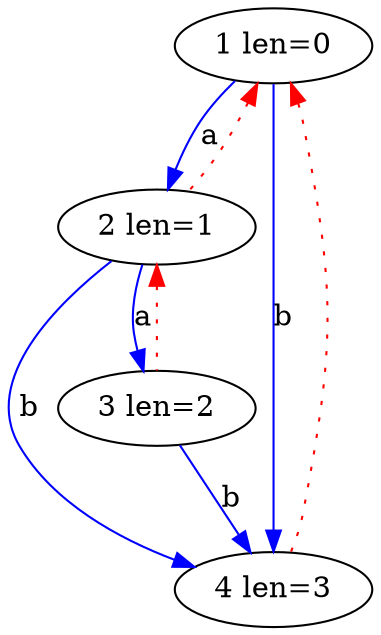 digraph sam {
    1->2[label="a",color=blue];
1->4[label="b",color=blue];
2->3[label="a",color=blue];
2->4[label="b",color=blue];
3->4[label="b",color=blue];
1->2[color=red,style=dotted,dir=back];
2->3[color=red,style=dotted,dir=back];
1->4[color=red,style=dotted,dir=back];
1[label="1 len=0"];
2[label="2 len=1"];
3[label="3 len=2"];
4[label="4 len=3"];
}